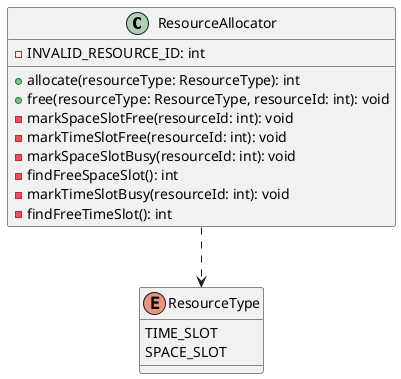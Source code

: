 @startuml

class ResourceAllocator {
    - INVALID_RESOURCE_ID: int
    + allocate(resourceType: ResourceType): int
    + free(resourceType: ResourceType, resourceId: int): void
    - markSpaceSlotFree(resourceId: int): void
    - markTimeSlotFree(resourceId: int): void
    - markSpaceSlotBusy(resourceId: int): void
    - findFreeSpaceSlot(): int
    - markTimeSlotBusy(resourceId: int): void
    - findFreeTimeSlot(): int
}

enum ResourceType {
    TIME_SLOT
    SPACE_SLOT
}

ResourceAllocator  ..>   ResourceType 
@enduml
